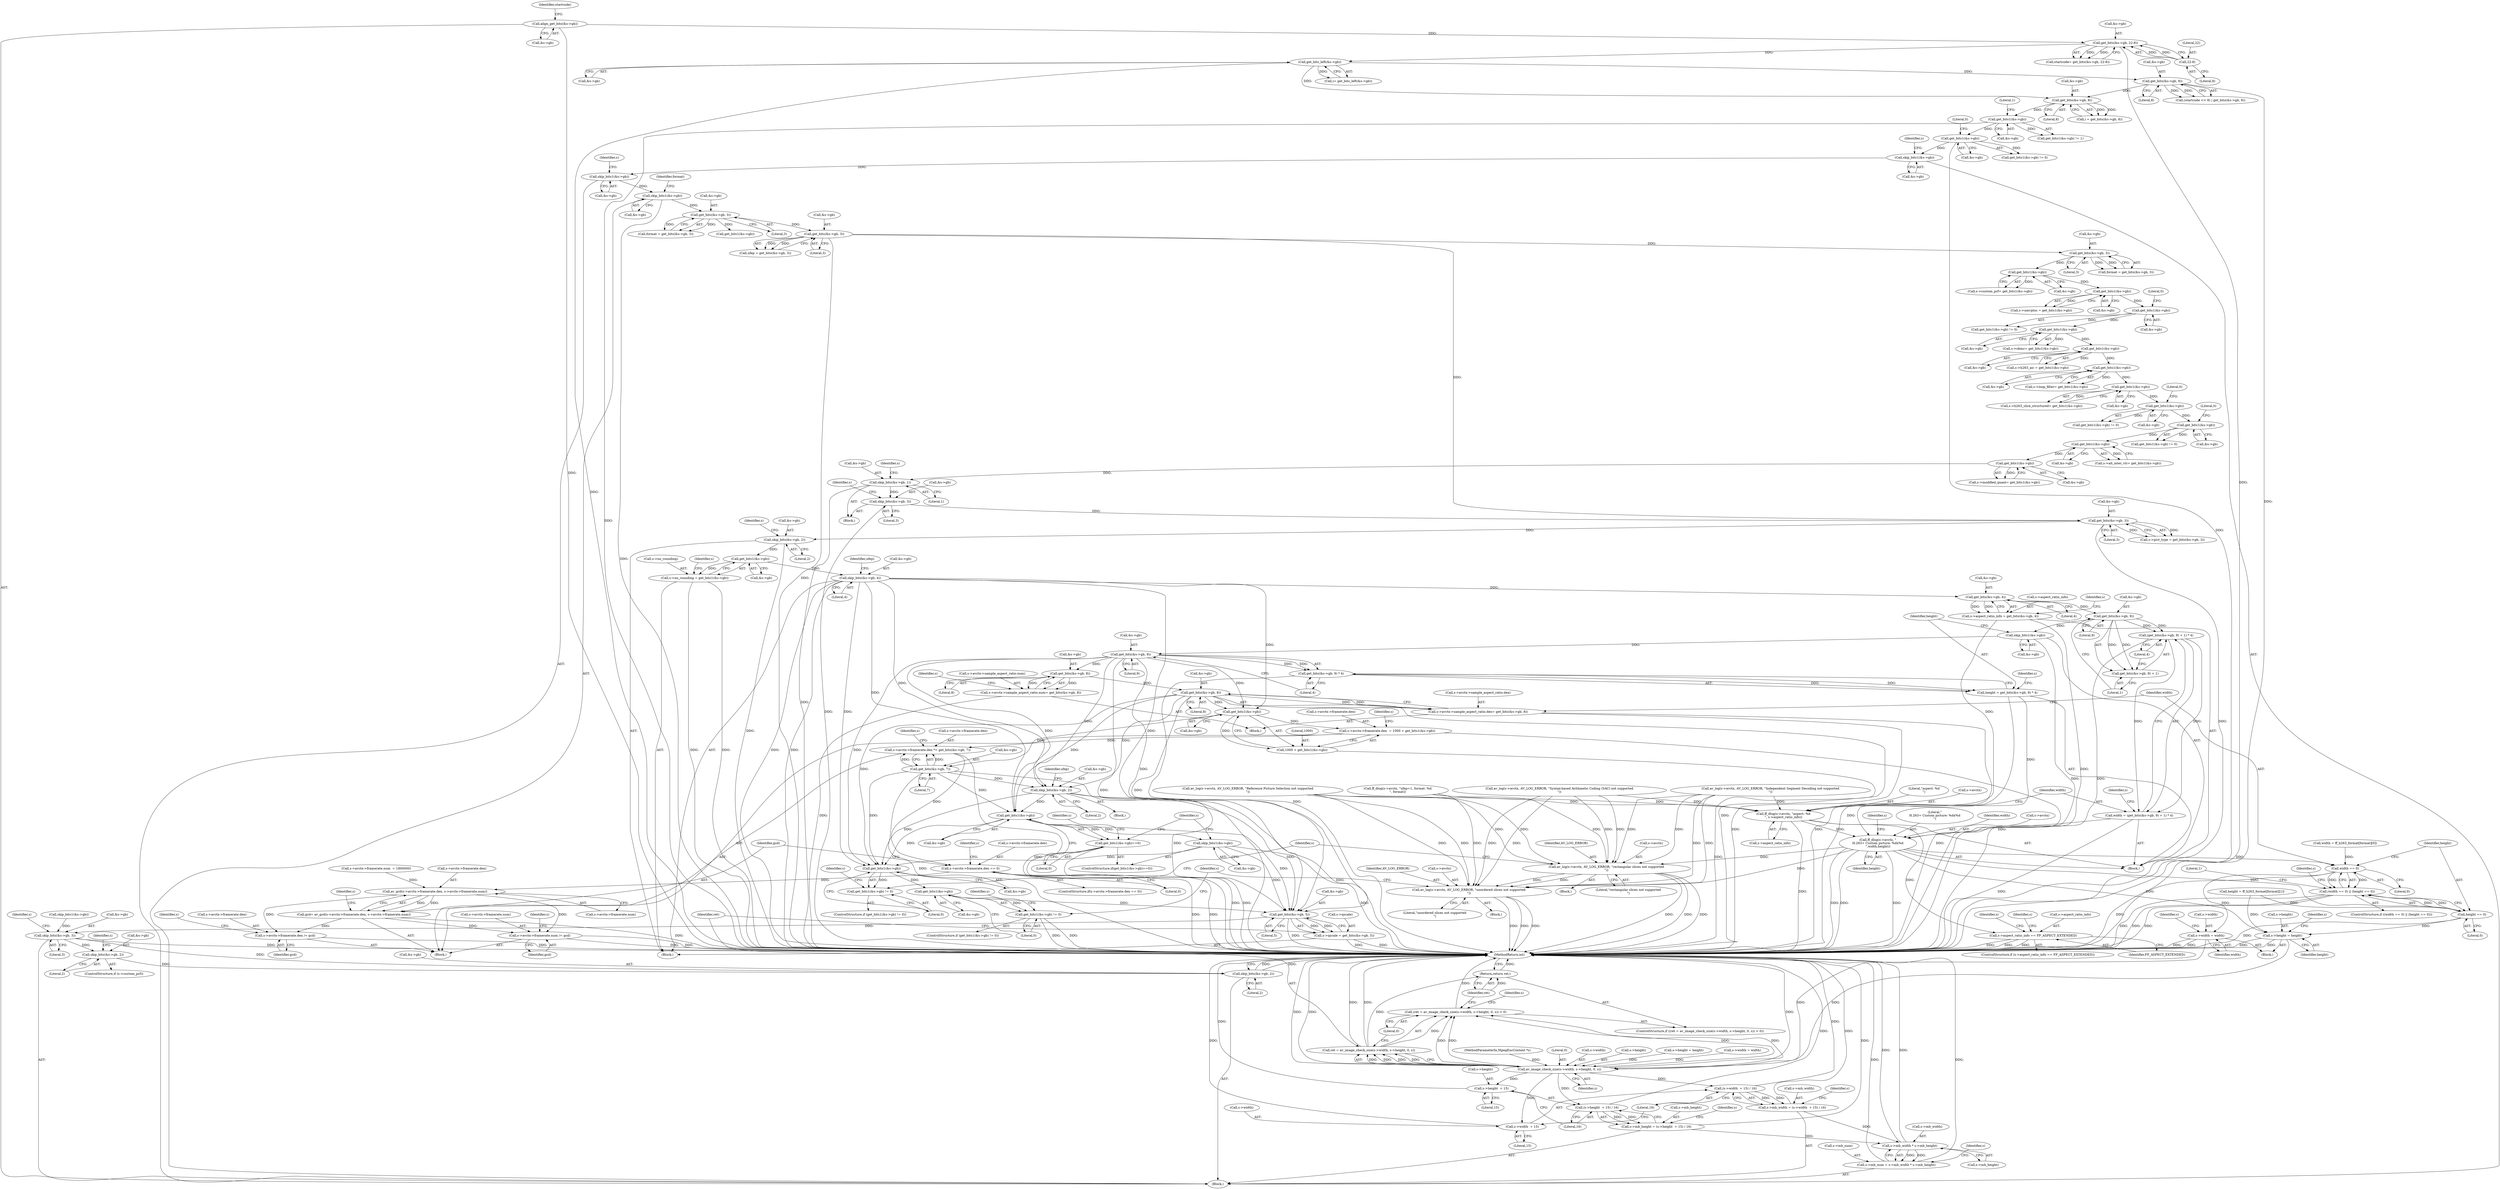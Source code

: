 digraph "0_libav_0a49a62f998747cfa564d98d36a459fe70d3299b@pointer" {
"1000688" [label="(Call,skip_bits(&s->gb, 2))"];
"1000633" [label="(Call,get_bits(&s->gb, 3))"];
"1000435" [label="(Call,get_bits(&s->gb, 3))"];
"1000293" [label="(Call,get_bits(&s->gb, 3))"];
"1000286" [label="(Call,skip_bits1(&s->gb))"];
"1000281" [label="(Call,skip_bits1(&s->gb))"];
"1000276" [label="(Call,skip_bits1(&s->gb))"];
"1000260" [label="(Call,get_bits1(&s->gb))"];
"1000242" [label="(Call,get_bits1(&s->gb))"];
"1000208" [label="(Call,get_bits(&s->gb, 8))"];
"1000180" [label="(Call,get_bits(&s->gb, 8))"];
"1000161" [label="(Call,get_bits_left(&s->gb))"];
"1000150" [label="(Call,get_bits(&s->gb, 22-8))"];
"1000143" [label="(Call,align_get_bits(&s->gb))"];
"1000155" [label="(Call,22-8)"];
"1000607" [label="(Call,skip_bits(&s->gb, 3))"];
"1000601" [label="(Call,skip_bits(&s->gb, 1))"];
"1000587" [label="(Call,get_bits1(&s->gb))"];
"1000578" [label="(Call,get_bits1(&s->gb))"];
"1000561" [label="(Call,get_bits1(&s->gb))"];
"1000546" [label="(Call,get_bits1(&s->gb))"];
"1000539" [label="(Call,get_bits1(&s->gb))"];
"1000515" [label="(Call,get_bits1(&s->gb))"];
"1000506" [label="(Call,get_bits1(&s->gb))"];
"1000497" [label="(Call,get_bits1(&s->gb))"];
"1000480" [label="(Call,get_bits1(&s->gb))"];
"1000473" [label="(Call,get_bits1(&s->gb))"];
"1000464" [label="(Call,get_bits1(&s->gb))"];
"1000448" [label="(Call,get_bits(&s->gb, 3))"];
"1000698" [label="(Call,get_bits1(&s->gb))"];
"1000694" [label="(Call,s->no_rounding = get_bits1(&s->gb))"];
"1000703" [label="(Call,skip_bits(&s->gb, 4))"];
"1000721" [label="(Call,get_bits(&s->gb, 4))"];
"1000717" [label="(Call,s->aspect_ratio_info = get_bits(&s->gb, 4))"];
"1000727" [label="(Call,ff_dlog(s->avctx, \"aspect: %d\n\", s->aspect_ratio_info))"];
"1000762" [label="(Call,ff_dlog(s->avctx, \"\nH.263+ Custom picture: %dx%d\n\",width,height))"];
"1000836" [label="(Call,width == 0)"];
"1000835" [label="(Call,(width == 0) || (height == 0))"];
"1000845" [label="(Call,s->width = width)"];
"1001036" [label="(Call,av_image_check_size(s->width, s->height, 0, s))"];
"1001033" [label="(Call,(ret = av_image_check_size(s->width, s->height, 0, s)) < 0)"];
"1001034" [label="(Call,ret = av_image_check_size(s->width, s->height, 0, s))"];
"1001046" [label="(Return,return ret;)"];
"1001052" [label="(Call,(s->width  + 15) / 16)"];
"1001048" [label="(Call,s->mb_width = (s->width  + 15) / 16)"];
"1001074" [label="(Call,s->mb_width * s->mb_height)"];
"1001070" [label="(Call,s->mb_num = s->mb_width * s->mb_height)"];
"1001053" [label="(Call,s->width  + 15)"];
"1001063" [label="(Call,(s->height  + 15) / 16)"];
"1001059" [label="(Call,s->mb_height = (s->height  + 15) / 16)"];
"1001064" [label="(Call,s->height  + 15)"];
"1000839" [label="(Call,height == 0)"];
"1000850" [label="(Call,s->height = height)"];
"1001001" [label="(Call,av_log(s->avctx, AV_LOG_ERROR, \"rectangular slices not supported\n\"))"];
"1001016" [label="(Call,av_log(s->avctx, AV_LOG_ERROR, \"unordered slices not supported\n\"))"];
"1000770" [label="(Call,s->aspect_ratio_info == FF_ASPECT_EXTENDED)"];
"1000739" [label="(Call,get_bits(&s->gb, 9))"];
"1000737" [label="(Call,(get_bits(&s->gb, 9) + 1) * 4)"];
"1000735" [label="(Call,width = (get_bits(&s->gb, 9) + 1) * 4)"];
"1000738" [label="(Call,get_bits(&s->gb, 9) + 1)"];
"1000747" [label="(Call,skip_bits1(&s->gb))"];
"1000755" [label="(Call,get_bits(&s->gb, 9))"];
"1000754" [label="(Call,get_bits(&s->gb, 9) * 4)"];
"1000752" [label="(Call,height = get_bits(&s->gb, 9) * 4)"];
"1000784" [label="(Call,get_bits(&s->gb, 8))"];
"1000776" [label="(Call,s->avctx->sample_aspect_ratio.num= get_bits(&s->gb, 8))"];
"1000798" [label="(Call,get_bits(&s->gb, 8))"];
"1000790" [label="(Call,s->avctx->sample_aspect_ratio.den= get_bits(&s->gb, 8))"];
"1000880" [label="(Call,get_bits1(&s->gb))"];
"1000870" [label="(Call,s->avctx->framerate.den  = 1000 + get_bits1(&s->gb))"];
"1000885" [label="(Call,s->avctx->framerate.den *= get_bits(&s->gb, 7))"];
"1000900" [label="(Call,s->avctx->framerate.den == 0)"];
"1000919" [label="(Call,av_gcd(s->avctx->framerate.den, s->avctx->framerate.num))"];
"1000917" [label="(Call,gcd= av_gcd(s->avctx->framerate.den, s->avctx->framerate.num))"];
"1000934" [label="(Call,s->avctx->framerate.den /= gcd)"];
"1000943" [label="(Call,s->avctx->framerate.num /= gcd)"];
"1000878" [label="(Call,1000 + get_bits1(&s->gb))"];
"1000893" [label="(Call,get_bits(&s->gb, 7))"];
"1000960" [label="(Call,skip_bits(&s->gb, 2))"];
"1000976" [label="(Call,get_bits1(&s->gb))"];
"1000975" [label="(Call,get_bits1(&s->gb)==0)"];
"1000982" [label="(Call,skip_bits1(&s->gb))"];
"1000994" [label="(Call,get_bits1(&s->gb))"];
"1000993" [label="(Call,get_bits1(&s->gb) != 0)"];
"1001009" [label="(Call,get_bits1(&s->gb))"];
"1001008" [label="(Call,get_bits1(&s->gb) != 0)"];
"1001026" [label="(Call,get_bits(&s->gb, 5))"];
"1001022" [label="(Call,s->qscale = get_bits(&s->gb, 5))"];
"1001081" [label="(Call,skip_bits(&s->gb, 3))"];
"1001091" [label="(Call,skip_bits(&s->gb, 2))"];
"1001097" [label="(Call,skip_bits(&s->gb, 2))"];
"1000481" [label="(Call,&s->gb)"];
"1000844" [label="(Literal,1)"];
"1001057" [label="(Literal,15)"];
"1000755" [label="(Call,get_bits(&s->gb, 9))"];
"1000951" [label="(Identifier,gcd)"];
"1000754" [label="(Call,get_bits(&s->gb, 9) * 4)"];
"1000710" [label="(Identifier,ufep)"];
"1000721" [label="(Call,get_bits(&s->gb, 4))"];
"1000870" [label="(Call,s->avctx->framerate.den  = 1000 + get_bits1(&s->gb))"];
"1000143" [label="(Call,align_get_bits(&s->gb))"];
"1000898" [label="(Literal,7)"];
"1000261" [label="(Call,&s->gb)"];
"1000433" [label="(Call,ufep = get_bits(&s->gb, 3))"];
"1000747" [label="(Call,skip_bits1(&s->gb))"];
"1000927" [label="(Call,s->avctx->framerate.num)"];
"1000735" [label="(Call,width = (get_bits(&s->gb, 9) + 1) * 4)"];
"1000448" [label="(Call,get_bits(&s->gb, 3))"];
"1001052" [label="(Call,(s->width  + 15) / 16)"];
"1001078" [label="(Call,s->mb_height)"];
"1000711" [label="(Block,)"];
"1000919" [label="(Call,av_gcd(s->avctx->framerate.den, s->avctx->framerate.num))"];
"1000498" [label="(Call,&s->gb)"];
"1000960" [label="(Call,skip_bits(&s->gb, 2))"];
"1000281" [label="(Call,skip_bits1(&s->gb))"];
"1001059" [label="(Call,s->mb_height = (s->height  + 15) / 16)"];
"1000769" [label="(ControlStructure,if (s->aspect_ratio_info == FF_ASPECT_EXTENDED))"];
"1000943" [label="(Call,s->avctx->framerate.num /= gcd)"];
"1000976" [label="(Call,get_bits1(&s->gb))"];
"1000756" [label="(Call,&s->gb)"];
"1001068" [label="(Literal,15)"];
"1001070" [label="(Call,s->mb_num = s->mb_width * s->mb_height)"];
"1000578" [label="(Call,get_bits1(&s->gb))"];
"1000445" [label="(Block,)"];
"1000135" [label="(MethodParameterIn,MpegEncContext *s)"];
"1000606" [label="(Literal,1)"];
"1000480" [label="(Call,get_bits1(&s->gb))"];
"1000944" [label="(Call,s->avctx->framerate.num)"];
"1000836" [label="(Call,width == 0)"];
"1000784" [label="(Call,get_bits(&s->gb, 8))"];
"1000515" [label="(Call,get_bits1(&s->gb))"];
"1000982" [label="(Call,skip_bits1(&s->gb))"];
"1000839" [label="(Call,height == 0)"];
"1000918" [label="(Identifier,gcd)"];
"1000974" [label="(ControlStructure,if(get_bits1(&s->gb)==0))"];
"1000265" [label="(Literal,0)"];
"1000689" [label="(Call,&s->gb)"];
"1000155" [label="(Call,22-8)"];
"1000588" [label="(Call,&s->gb)"];
"1000449" [label="(Call,&s->gb)"];
"1000845" [label="(Call,s->width = width)"];
"1001065" [label="(Call,s->height)"];
"1000776" [label="(Call,s->avctx->sample_aspect_ratio.num= get_bits(&s->gb, 8))"];
"1000176" [label="(Call,(startcode << 8) | get_bits(&s->gb, 8))"];
"1000774" [label="(Identifier,FF_ASPECT_EXTENDED)"];
"1000608" [label="(Call,&s->gb)"];
"1000790" [label="(Call,s->avctx->sample_aspect_ratio.den= get_bits(&s->gb, 8))"];
"1000834" [label="(ControlStructure,if ((width == 0) || (height == 0)))"];
"1001058" [label="(Literal,16)"];
"1000738" [label="(Call,get_bits(&s->gb, 9) + 1)"];
"1001081" [label="(Call,skip_bits(&s->gb, 3))"];
"1000746" [label="(Literal,4)"];
"1000506" [label="(Call,get_bits1(&s->gb))"];
"1001008" [label="(Call,get_bits1(&s->gb) != 0)"];
"1000243" [label="(Call,&s->gb)"];
"1000587" [label="(Call,get_bits1(&s->gb))"];
"1000638" [label="(Literal,3)"];
"1001020" [label="(Identifier,AV_LOG_ERROR)"];
"1000292" [label="(Identifier,format)"];
"1000947" [label="(Identifier,s)"];
"1001031" [label="(Literal,5)"];
"1000885" [label="(Call,s->avctx->framerate.den *= get_bits(&s->gb, 7))"];
"1000507" [label="(Call,&s->gb)"];
"1000241" [label="(Call,get_bits1(&s->gb) != 1)"];
"1001075" [label="(Call,s->mb_width)"];
"1001054" [label="(Call,s->width)"];
"1000473" [label="(Call,get_bits1(&s->gb))"];
"1000460" [label="(Call,s->custom_pcf= get_bits1(&s->gb))"];
"1000694" [label="(Call,s->no_rounding = get_bits1(&s->gb))"];
"1000750" [label="(Identifier,s)"];
"1000516" [label="(Call,&s->gb)"];
"1000772" [label="(Identifier,s)"];
"1000487" [label="(Call,av_log(s->avctx, AV_LOG_ERROR, \"Syntax-based Arithmetic Coding (SAC) not supported\n\"))"];
"1000553" [label="(Call,av_log(s->avctx, AV_LOG_ERROR, \"Reference Picture Selection not supported\n\"))"];
"1000826" [label="(Call,height = ff_h263_format[format][1])"];
"1000770" [label="(Call,s->aspect_ratio_info == FF_ASPECT_EXTENDED)"];
"1000850" [label="(Call,s->height = height)"];
"1000803" [label="(Literal,8)"];
"1000994" [label="(Call,get_bits1(&s->gb))"];
"1001035" [label="(Identifier,ret)"];
"1001010" [label="(Call,&s->gb)"];
"1000579" [label="(Call,&s->gb)"];
"1000511" [label="(Call,s->loop_filter= get_bits1(&s->gb))"];
"1000493" [label="(Call,s->obmc= get_bits1(&s->gb))"];
"1000453" [label="(Literal,3)"];
"1000722" [label="(Call,&s->gb)"];
"1000852" [label="(Identifier,s)"];
"1001047" [label="(Identifier,ret)"];
"1000771" [label="(Call,s->aspect_ratio_info)"];
"1000761" [label="(Literal,4)"];
"1001043" [label="(Literal,0)"];
"1000698" [label="(Call,get_bits1(&s->gb))"];
"1000634" [label="(Call,&s->gb)"];
"1000847" [label="(Identifier,s)"];
"1000547" [label="(Call,&s->gb)"];
"1000545" [label="(Call,get_bits1(&s->gb) != 0)"];
"1000753" [label="(Identifier,height)"];
"1000766" [label="(Literal,\"\nH.263+ Custom picture: %dx%d\n\")"];
"1001002" [label="(Call,s->avctx)"];
"1001084" [label="(Identifier,s)"];
"1001026" [label="(Call,get_bits(&s->gb, 5))"];
"1000561" [label="(Call,get_bits1(&s->gb))"];
"1000156" [label="(Literal,22)"];
"1000760" [label="(Literal,9)"];
"1000180" [label="(Call,get_bits(&s->gb, 8))"];
"1000144" [label="(Call,&s->gb)"];
"1000260" [label="(Call,get_bits1(&s->gb))"];
"1000737" [label="(Call,(get_bits(&s->gb, 9) + 1) * 4)"];
"1001091" [label="(Call,skip_bits(&s->gb, 2))"];
"1001037" [label="(Call,s->width)"];
"1000435" [label="(Call,get_bits(&s->gb, 3))"];
"1000699" [label="(Call,&s->gb)"];
"1000562" [label="(Call,&s->gb)"];
"1001005" [label="(Identifier,AV_LOG_ERROR)"];
"1000881" [label="(Call,&s->gb)"];
"1000901" [label="(Call,s->avctx->framerate.den)"];
"1000920" [label="(Call,s->avctx->framerate.den)"];
"1000965" [label="(Literal,2)"];
"1001087" [label="(ControlStructure,if (s->custom_pcf))"];
"1001050" [label="(Identifier,s)"];
"1001017" [label="(Call,s->avctx)"];
"1000289" [label="(Identifier,s)"];
"1000736" [label="(Identifier,width)"];
"1001015" [label="(Block,)"];
"1000999" [label="(Literal,0)"];
"1001023" [label="(Call,s->qscale)"];
"1000159" [label="(Call,i= get_bits_left(&s->gb))"];
"1001014" [label="(Literal,0)"];
"1000849" [label="(Identifier,width)"];
"1000162" [label="(Call,&s->gb)"];
"1001096" [label="(Literal,2)"];
"1000485" [label="(Literal,0)"];
"1000871" [label="(Call,s->avctx->framerate.den)"];
"1000837" [label="(Identifier,width)"];
"1001016" [label="(Call,av_log(s->avctx, AV_LOG_ERROR, \"unordered slices not supported\n\"))"];
"1001063" [label="(Call,(s->height  + 15) / 16)"];
"1001071" [label="(Call,s->mb_num)"];
"1000798" [label="(Call,get_bits(&s->gb, 8))"];
"1000242" [label="(Call,get_bits1(&s->gb))"];
"1000708" [label="(Literal,4)"];
"1000446" [label="(Call,format = get_bits(&s->gb, 3))"];
"1001049" [label="(Call,s->mb_width)"];
"1000408" [label="(Call,skip_bits1(&s->gb))"];
"1001048" [label="(Call,s->mb_width = (s->width  + 15) / 16)"];
"1000631" [label="(Identifier,s)"];
"1000151" [label="(Call,&s->gb)"];
"1000809" [label="(Identifier,s)"];
"1000716" [label="(Block,)"];
"1001044" [label="(Identifier,s)"];
"1000959" [label="(Block,)"];
"1000633" [label="(Call,get_bits(&s->gb, 3))"];
"1000629" [label="(Call,s->pict_type = get_bits(&s->gb, 3))"];
"1000551" [label="(Literal,0)"];
"1000981" [label="(Literal,0)"];
"1000726" [label="(Literal,4)"];
"1000601" [label="(Call,skip_bits(&s->gb, 1))"];
"1001060" [label="(Call,s->mb_height)"];
"1000934" [label="(Call,s->avctx->framerate.den /= gcd)"];
"1001007" [label="(ControlStructure,if (get_bits1(&s->gb) != 0))"];
"1000785" [label="(Call,&s->gb)"];
"1000277" [label="(Call,&s->gb)"];
"1000157" [label="(Literal,8)"];
"1000426" [label="(Block,)"];
"1000835" [label="(Call,(width == 0) || (height == 0))"];
"1000942" [label="(Identifier,gcd)"];
"1000602" [label="(Call,&s->gb)"];
"1000819" [label="(Call,width = ff_h263_format[format][0])"];
"1000150" [label="(Call,get_bits(&s->gb, 22-8))"];
"1000568" [label="(Call,av_log(s->avctx, AV_LOG_ERROR, \"Independent Segment Decoding not supported\n\"))"];
"1001046" [label="(Return,return ret;)"];
"1000893" [label="(Call,get_bits(&s->gb, 7))"];
"1000904" [label="(Identifier,s)"];
"1000276" [label="(Call,skip_bits1(&s->gb))"];
"1000789" [label="(Literal,8)"];
"1000583" [label="(Call,s->modified_quant= get_bits1(&s->gb))"];
"1000900" [label="(Call,s->avctx->framerate.den == 0)"];
"1000975" [label="(Call,get_bits1(&s->gb)==0)"];
"1001072" [label="(Identifier,s)"];
"1000502" [label="(Call,s->h263_aic = get_bits1(&s->gb))"];
"1000209" [label="(Call,&s->gb)"];
"1000767" [label="(Identifier,width)"];
"1000846" [label="(Call,s->width)"];
"1000540" [label="(Call,&s->gb)"];
"1000497" [label="(Call,get_bits1(&s->gb))"];
"1000731" [label="(Literal,\"aspect: %d\n\")"];
"1000992" [label="(ControlStructure,if (get_bits1(&s->gb) != 0))"];
"1001100" [label="(Identifier,s)"];
"1000983" [label="(Call,&s->gb)"];
"1000607" [label="(Call,skip_bits(&s->gb, 3))"];
"1000206" [label="(Call,i = get_bits(&s->gb, 8))"];
"1000693" [label="(Literal,2)"];
"1000293" [label="(Call,get_bits(&s->gb, 3))"];
"1000752" [label="(Call,height = get_bits(&s->gb, 9) * 4)"];
"1000718" [label="(Call,s->aspect_ratio_info)"];
"1000780" [label="(Identifier,s)"];
"1000967" [label="(Identifier,ufep)"];
"1000454" [label="(Call,ff_dlog(s->avctx, \"ufep=1, format: %d\n\", format))"];
"1000977" [label="(Call,&s->gb)"];
"1000247" [label="(Literal,1)"];
"1000440" [label="(Literal,3)"];
"1000777" [label="(Call,s->avctx->sample_aspect_ratio.num)"];
"1001009" [label="(Call,get_bits1(&s->gb))"];
"1000989" [label="(Identifier,s)"];
"1001022" [label="(Call,s->qscale = get_bits(&s->gb, 5))"];
"1000148" [label="(Call,startcode= get_bits(&s->gb, 22-8))"];
"1000911" [label="(Identifier,s)"];
"1001012" [label="(Identifier,s)"];
"1001032" [label="(ControlStructure,if ((ret = av_image_check_size(s->width, s->height, 0, s)) < 0))"];
"1001001" [label="(Call,av_log(s->avctx, AV_LOG_ERROR, \"rectangular slices not supported\n\"))"];
"1000961" [label="(Call,&s->gb)"];
"1000995" [label="(Call,&s->gb)"];
"1000294" [label="(Call,&s->gb)"];
"1000899" [label="(ControlStructure,if(s->avctx->framerate.den == 0))"];
"1000908" [label="(Literal,0)"];
"1001097" [label="(Call,skip_bits(&s->gb, 2))"];
"1001064" [label="(Call,s->height  + 15)"];
"1000878" [label="(Call,1000 + get_bits1(&s->gb))"];
"1000993" [label="(Call,get_bits1(&s->gb) != 0)"];
"1001069" [label="(Literal,16)"];
"1000985" [label="(Identifier,s)"];
"1000740" [label="(Call,&s->gb)"];
"1000566" [label="(Literal,0)"];
"1000745" [label="(Literal,1)"];
"1000859" [label="(Block,)"];
"1000333" [label="(Call,get_bits1(&s->gb))"];
"1000535" [label="(Call,s->h263_slice_structured= get_bits1(&s->gb))"];
"1000727" [label="(Call,ff_dlog(s->avctx, \"aspect: %d\n\", s->aspect_ratio_info))"];
"1000286" [label="(Call,skip_bits1(&s->gb))"];
"1001086" [label="(Literal,3)"];
"1000841" [label="(Literal,0)"];
"1000744" [label="(Literal,9)"];
"1001006" [label="(Literal,\"rectangular slices not supported\n\")"];
"1000861" [label="(Call,s->avctx->framerate.num  = 1800000)"];
"1001040" [label="(Call,s->height)"];
"1001003" [label="(Identifier,s)"];
"1001102" [label="(Literal,2)"];
"1001036" [label="(Call,av_image_check_size(s->width, s->height, 0, s))"];
"1000418" [label="(Call,s->height = height)"];
"1001045" [label="(Literal,0)"];
"1000957" [label="(Identifier,s)"];
"1000284" [label="(Identifier,s)"];
"1000539" [label="(Call,get_bits1(&s->gb))"];
"1000938" [label="(Identifier,s)"];
"1000161" [label="(Call,get_bits_left(&s->gb))"];
"1000732" [label="(Call,s->aspect_ratio_info)"];
"1000298" [label="(Literal,3)"];
"1001082" [label="(Call,&s->gb)"];
"1000136" [label="(Block,)"];
"1000739" [label="(Call,get_bits(&s->gb, 9))"];
"1000610" [label="(Identifier,s)"];
"1000413" [label="(Call,s->width = width)"];
"1000696" [label="(Identifier,s)"];
"1000794" [label="(Identifier,s)"];
"1000775" [label="(Block,)"];
"1000706" [label="(Identifier,s)"];
"1000291" [label="(Call,format = get_bits(&s->gb, 3))"];
"1000560" [label="(Call,get_bits1(&s->gb) != 0)"];
"1000474" [label="(Call,&s->gb)"];
"1000729" [label="(Identifier,s)"];
"1000728" [label="(Call,s->avctx)"];
"1001034" [label="(Call,ret = av_image_check_size(s->width, s->height, 0, s))"];
"1001053" [label="(Call,s->width  + 15)"];
"1000612" [label="(Literal,3)"];
"1000208" [label="(Call,get_bits(&s->gb, 8))"];
"1000703" [label="(Call,skip_bits(&s->gb, 4))"];
"1000886" [label="(Call,s->avctx->framerate.den)"];
"1001074" [label="(Call,s->mb_width * s->mb_height)"];
"1000574" [label="(Call,s->alt_inter_vlc= get_bits1(&s->gb))"];
"1000704" [label="(Call,&s->gb)"];
"1000762" [label="(Call,ff_dlog(s->avctx, \"\nH.263+ Custom picture: %dx%d\n\",width,height))"];
"1000763" [label="(Call,s->avctx)"];
"1000840" [label="(Identifier,height)"];
"1000935" [label="(Call,s->avctx->framerate.den)"];
"1001061" [label="(Identifier,s)"];
"1001033" [label="(Call,(ret = av_image_check_size(s->width, s->height, 0, s)) < 0)"];
"1000465" [label="(Call,&s->gb)"];
"1000880" [label="(Call,get_bits1(&s->gb))"];
"1000857" [label="(Identifier,s)"];
"1000799" [label="(Call,&s->gb)"];
"1000894" [label="(Call,&s->gb)"];
"1001098" [label="(Call,&s->gb)"];
"1000287" [label="(Call,&s->gb)"];
"1000748" [label="(Call,&s->gb)"];
"1000889" [label="(Identifier,s)"];
"1001018" [label="(Identifier,s)"];
"1000213" [label="(Literal,8)"];
"1000181" [label="(Call,&s->gb)"];
"1001092" [label="(Call,&s->gb)"];
"1000917" [label="(Call,gcd= av_gcd(s->avctx->framerate.den, s->avctx->framerate.num))"];
"1000282" [label="(Call,&s->gb)"];
"1000851" [label="(Call,s->height)"];
"1000185" [label="(Literal,8)"];
"1000768" [label="(Identifier,height)"];
"1001089" [label="(Identifier,s)"];
"1000854" [label="(Identifier,height)"];
"1000546" [label="(Call,get_bits1(&s->gb))"];
"1001000" [label="(Block,)"];
"1001024" [label="(Identifier,s)"];
"1000149" [label="(Identifier,startcode)"];
"1001103" [label="(MethodReturn,int)"];
"1000479" [label="(Call,get_bits1(&s->gb) != 0)"];
"1000469" [label="(Call,s->umvplus = get_bits1(&s->gb))"];
"1000259" [label="(Call,get_bits1(&s->gb) != 0)"];
"1000688" [label="(Call,skip_bits(&s->gb, 2))"];
"1000791" [label="(Call,s->avctx->sample_aspect_ratio.den)"];
"1000879" [label="(Literal,1000)"];
"1000464" [label="(Call,get_bits1(&s->gb))"];
"1001027" [label="(Call,&s->gb)"];
"1000436" [label="(Call,&s->gb)"];
"1000838" [label="(Literal,0)"];
"1001021" [label="(Literal,\"unordered slices not supported\n\")"];
"1000717" [label="(Call,s->aspect_ratio_info = get_bits(&s->gb, 4))"];
"1000764" [label="(Identifier,s)"];
"1000695" [label="(Call,s->no_rounding)"];
"1000688" -> "1000426"  [label="AST: "];
"1000688" -> "1000693"  [label="CFG: "];
"1000689" -> "1000688"  [label="AST: "];
"1000693" -> "1000688"  [label="AST: "];
"1000696" -> "1000688"  [label="CFG: "];
"1000688" -> "1001103"  [label="DDG: "];
"1000633" -> "1000688"  [label="DDG: "];
"1000688" -> "1000698"  [label="DDG: "];
"1000633" -> "1000629"  [label="AST: "];
"1000633" -> "1000638"  [label="CFG: "];
"1000634" -> "1000633"  [label="AST: "];
"1000638" -> "1000633"  [label="AST: "];
"1000629" -> "1000633"  [label="CFG: "];
"1000633" -> "1001103"  [label="DDG: "];
"1000633" -> "1000629"  [label="DDG: "];
"1000633" -> "1000629"  [label="DDG: "];
"1000435" -> "1000633"  [label="DDG: "];
"1000607" -> "1000633"  [label="DDG: "];
"1000435" -> "1000433"  [label="AST: "];
"1000435" -> "1000440"  [label="CFG: "];
"1000436" -> "1000435"  [label="AST: "];
"1000440" -> "1000435"  [label="AST: "];
"1000433" -> "1000435"  [label="CFG: "];
"1000435" -> "1001103"  [label="DDG: "];
"1000435" -> "1000433"  [label="DDG: "];
"1000435" -> "1000433"  [label="DDG: "];
"1000293" -> "1000435"  [label="DDG: "];
"1000435" -> "1000448"  [label="DDG: "];
"1000293" -> "1000291"  [label="AST: "];
"1000293" -> "1000298"  [label="CFG: "];
"1000294" -> "1000293"  [label="AST: "];
"1000298" -> "1000293"  [label="AST: "];
"1000291" -> "1000293"  [label="CFG: "];
"1000293" -> "1000291"  [label="DDG: "];
"1000293" -> "1000291"  [label="DDG: "];
"1000286" -> "1000293"  [label="DDG: "];
"1000293" -> "1000333"  [label="DDG: "];
"1000286" -> "1000136"  [label="AST: "];
"1000286" -> "1000287"  [label="CFG: "];
"1000287" -> "1000286"  [label="AST: "];
"1000292" -> "1000286"  [label="CFG: "];
"1000286" -> "1001103"  [label="DDG: "];
"1000281" -> "1000286"  [label="DDG: "];
"1000281" -> "1000136"  [label="AST: "];
"1000281" -> "1000282"  [label="CFG: "];
"1000282" -> "1000281"  [label="AST: "];
"1000289" -> "1000281"  [label="CFG: "];
"1000276" -> "1000281"  [label="DDG: "];
"1000276" -> "1000136"  [label="AST: "];
"1000276" -> "1000277"  [label="CFG: "];
"1000277" -> "1000276"  [label="AST: "];
"1000284" -> "1000276"  [label="CFG: "];
"1000260" -> "1000276"  [label="DDG: "];
"1000260" -> "1000259"  [label="AST: "];
"1000260" -> "1000261"  [label="CFG: "];
"1000261" -> "1000260"  [label="AST: "];
"1000265" -> "1000260"  [label="CFG: "];
"1000260" -> "1001103"  [label="DDG: "];
"1000260" -> "1000259"  [label="DDG: "];
"1000242" -> "1000260"  [label="DDG: "];
"1000242" -> "1000241"  [label="AST: "];
"1000242" -> "1000243"  [label="CFG: "];
"1000243" -> "1000242"  [label="AST: "];
"1000247" -> "1000242"  [label="CFG: "];
"1000242" -> "1001103"  [label="DDG: "];
"1000242" -> "1000241"  [label="DDG: "];
"1000208" -> "1000242"  [label="DDG: "];
"1000208" -> "1000206"  [label="AST: "];
"1000208" -> "1000213"  [label="CFG: "];
"1000209" -> "1000208"  [label="AST: "];
"1000213" -> "1000208"  [label="AST: "];
"1000206" -> "1000208"  [label="CFG: "];
"1000208" -> "1000206"  [label="DDG: "];
"1000208" -> "1000206"  [label="DDG: "];
"1000180" -> "1000208"  [label="DDG: "];
"1000161" -> "1000208"  [label="DDG: "];
"1000180" -> "1000176"  [label="AST: "];
"1000180" -> "1000185"  [label="CFG: "];
"1000181" -> "1000180"  [label="AST: "];
"1000185" -> "1000180"  [label="AST: "];
"1000176" -> "1000180"  [label="CFG: "];
"1000180" -> "1001103"  [label="DDG: "];
"1000180" -> "1000176"  [label="DDG: "];
"1000180" -> "1000176"  [label="DDG: "];
"1000161" -> "1000180"  [label="DDG: "];
"1000161" -> "1000159"  [label="AST: "];
"1000161" -> "1000162"  [label="CFG: "];
"1000162" -> "1000161"  [label="AST: "];
"1000159" -> "1000161"  [label="CFG: "];
"1000161" -> "1001103"  [label="DDG: "];
"1000161" -> "1000159"  [label="DDG: "];
"1000150" -> "1000161"  [label="DDG: "];
"1000150" -> "1000148"  [label="AST: "];
"1000150" -> "1000155"  [label="CFG: "];
"1000151" -> "1000150"  [label="AST: "];
"1000155" -> "1000150"  [label="AST: "];
"1000148" -> "1000150"  [label="CFG: "];
"1000150" -> "1001103"  [label="DDG: "];
"1000150" -> "1000148"  [label="DDG: "];
"1000150" -> "1000148"  [label="DDG: "];
"1000143" -> "1000150"  [label="DDG: "];
"1000155" -> "1000150"  [label="DDG: "];
"1000155" -> "1000150"  [label="DDG: "];
"1000143" -> "1000136"  [label="AST: "];
"1000143" -> "1000144"  [label="CFG: "];
"1000144" -> "1000143"  [label="AST: "];
"1000149" -> "1000143"  [label="CFG: "];
"1000143" -> "1001103"  [label="DDG: "];
"1000155" -> "1000157"  [label="CFG: "];
"1000156" -> "1000155"  [label="AST: "];
"1000157" -> "1000155"  [label="AST: "];
"1000607" -> "1000445"  [label="AST: "];
"1000607" -> "1000612"  [label="CFG: "];
"1000608" -> "1000607"  [label="AST: "];
"1000612" -> "1000607"  [label="AST: "];
"1000631" -> "1000607"  [label="CFG: "];
"1000607" -> "1001103"  [label="DDG: "];
"1000601" -> "1000607"  [label="DDG: "];
"1000601" -> "1000445"  [label="AST: "];
"1000601" -> "1000606"  [label="CFG: "];
"1000602" -> "1000601"  [label="AST: "];
"1000606" -> "1000601"  [label="AST: "];
"1000610" -> "1000601"  [label="CFG: "];
"1000601" -> "1001103"  [label="DDG: "];
"1000587" -> "1000601"  [label="DDG: "];
"1000587" -> "1000583"  [label="AST: "];
"1000587" -> "1000588"  [label="CFG: "];
"1000588" -> "1000587"  [label="AST: "];
"1000583" -> "1000587"  [label="CFG: "];
"1000587" -> "1000583"  [label="DDG: "];
"1000578" -> "1000587"  [label="DDG: "];
"1000578" -> "1000574"  [label="AST: "];
"1000578" -> "1000579"  [label="CFG: "];
"1000579" -> "1000578"  [label="AST: "];
"1000574" -> "1000578"  [label="CFG: "];
"1000578" -> "1000574"  [label="DDG: "];
"1000561" -> "1000578"  [label="DDG: "];
"1000561" -> "1000560"  [label="AST: "];
"1000561" -> "1000562"  [label="CFG: "];
"1000562" -> "1000561"  [label="AST: "];
"1000566" -> "1000561"  [label="CFG: "];
"1000561" -> "1000560"  [label="DDG: "];
"1000546" -> "1000561"  [label="DDG: "];
"1000546" -> "1000545"  [label="AST: "];
"1000546" -> "1000547"  [label="CFG: "];
"1000547" -> "1000546"  [label="AST: "];
"1000551" -> "1000546"  [label="CFG: "];
"1000546" -> "1000545"  [label="DDG: "];
"1000539" -> "1000546"  [label="DDG: "];
"1000539" -> "1000535"  [label="AST: "];
"1000539" -> "1000540"  [label="CFG: "];
"1000540" -> "1000539"  [label="AST: "];
"1000535" -> "1000539"  [label="CFG: "];
"1000539" -> "1000535"  [label="DDG: "];
"1000515" -> "1000539"  [label="DDG: "];
"1000515" -> "1000511"  [label="AST: "];
"1000515" -> "1000516"  [label="CFG: "];
"1000516" -> "1000515"  [label="AST: "];
"1000511" -> "1000515"  [label="CFG: "];
"1000515" -> "1000511"  [label="DDG: "];
"1000506" -> "1000515"  [label="DDG: "];
"1000506" -> "1000502"  [label="AST: "];
"1000506" -> "1000507"  [label="CFG: "];
"1000507" -> "1000506"  [label="AST: "];
"1000502" -> "1000506"  [label="CFG: "];
"1000506" -> "1000502"  [label="DDG: "];
"1000497" -> "1000506"  [label="DDG: "];
"1000497" -> "1000493"  [label="AST: "];
"1000497" -> "1000498"  [label="CFG: "];
"1000498" -> "1000497"  [label="AST: "];
"1000493" -> "1000497"  [label="CFG: "];
"1000497" -> "1000493"  [label="DDG: "];
"1000480" -> "1000497"  [label="DDG: "];
"1000480" -> "1000479"  [label="AST: "];
"1000480" -> "1000481"  [label="CFG: "];
"1000481" -> "1000480"  [label="AST: "];
"1000485" -> "1000480"  [label="CFG: "];
"1000480" -> "1000479"  [label="DDG: "];
"1000473" -> "1000480"  [label="DDG: "];
"1000473" -> "1000469"  [label="AST: "];
"1000473" -> "1000474"  [label="CFG: "];
"1000474" -> "1000473"  [label="AST: "];
"1000469" -> "1000473"  [label="CFG: "];
"1000473" -> "1000469"  [label="DDG: "];
"1000464" -> "1000473"  [label="DDG: "];
"1000464" -> "1000460"  [label="AST: "];
"1000464" -> "1000465"  [label="CFG: "];
"1000465" -> "1000464"  [label="AST: "];
"1000460" -> "1000464"  [label="CFG: "];
"1000464" -> "1000460"  [label="DDG: "];
"1000448" -> "1000464"  [label="DDG: "];
"1000448" -> "1000446"  [label="AST: "];
"1000448" -> "1000453"  [label="CFG: "];
"1000449" -> "1000448"  [label="AST: "];
"1000453" -> "1000448"  [label="AST: "];
"1000446" -> "1000448"  [label="CFG: "];
"1000448" -> "1000446"  [label="DDG: "];
"1000448" -> "1000446"  [label="DDG: "];
"1000698" -> "1000694"  [label="AST: "];
"1000698" -> "1000699"  [label="CFG: "];
"1000699" -> "1000698"  [label="AST: "];
"1000694" -> "1000698"  [label="CFG: "];
"1000698" -> "1000694"  [label="DDG: "];
"1000698" -> "1000703"  [label="DDG: "];
"1000694" -> "1000426"  [label="AST: "];
"1000695" -> "1000694"  [label="AST: "];
"1000706" -> "1000694"  [label="CFG: "];
"1000694" -> "1001103"  [label="DDG: "];
"1000694" -> "1001103"  [label="DDG: "];
"1000703" -> "1000426"  [label="AST: "];
"1000703" -> "1000708"  [label="CFG: "];
"1000704" -> "1000703"  [label="AST: "];
"1000708" -> "1000703"  [label="AST: "];
"1000710" -> "1000703"  [label="CFG: "];
"1000703" -> "1001103"  [label="DDG: "];
"1000703" -> "1001103"  [label="DDG: "];
"1000703" -> "1000721"  [label="DDG: "];
"1000703" -> "1000880"  [label="DDG: "];
"1000703" -> "1000960"  [label="DDG: "];
"1000703" -> "1000976"  [label="DDG: "];
"1000703" -> "1000994"  [label="DDG: "];
"1000703" -> "1001026"  [label="DDG: "];
"1000721" -> "1000717"  [label="AST: "];
"1000721" -> "1000726"  [label="CFG: "];
"1000722" -> "1000721"  [label="AST: "];
"1000726" -> "1000721"  [label="AST: "];
"1000717" -> "1000721"  [label="CFG: "];
"1000721" -> "1000717"  [label="DDG: "];
"1000721" -> "1000717"  [label="DDG: "];
"1000721" -> "1000739"  [label="DDG: "];
"1000717" -> "1000716"  [label="AST: "];
"1000718" -> "1000717"  [label="AST: "];
"1000729" -> "1000717"  [label="CFG: "];
"1000717" -> "1001103"  [label="DDG: "];
"1000717" -> "1000727"  [label="DDG: "];
"1000727" -> "1000716"  [label="AST: "];
"1000727" -> "1000732"  [label="CFG: "];
"1000728" -> "1000727"  [label="AST: "];
"1000731" -> "1000727"  [label="AST: "];
"1000732" -> "1000727"  [label="AST: "];
"1000736" -> "1000727"  [label="CFG: "];
"1000727" -> "1001103"  [label="DDG: "];
"1000454" -> "1000727"  [label="DDG: "];
"1000568" -> "1000727"  [label="DDG: "];
"1000553" -> "1000727"  [label="DDG: "];
"1000487" -> "1000727"  [label="DDG: "];
"1000727" -> "1000762"  [label="DDG: "];
"1000727" -> "1000770"  [label="DDG: "];
"1000762" -> "1000716"  [label="AST: "];
"1000762" -> "1000768"  [label="CFG: "];
"1000763" -> "1000762"  [label="AST: "];
"1000766" -> "1000762"  [label="AST: "];
"1000767" -> "1000762"  [label="AST: "];
"1000768" -> "1000762"  [label="AST: "];
"1000772" -> "1000762"  [label="CFG: "];
"1000762" -> "1001103"  [label="DDG: "];
"1000762" -> "1001103"  [label="DDG: "];
"1000762" -> "1001103"  [label="DDG: "];
"1000735" -> "1000762"  [label="DDG: "];
"1000752" -> "1000762"  [label="DDG: "];
"1000762" -> "1000836"  [label="DDG: "];
"1000762" -> "1000839"  [label="DDG: "];
"1000762" -> "1000850"  [label="DDG: "];
"1000762" -> "1001001"  [label="DDG: "];
"1000762" -> "1001016"  [label="DDG: "];
"1000836" -> "1000835"  [label="AST: "];
"1000836" -> "1000838"  [label="CFG: "];
"1000837" -> "1000836"  [label="AST: "];
"1000838" -> "1000836"  [label="AST: "];
"1000840" -> "1000836"  [label="CFG: "];
"1000835" -> "1000836"  [label="CFG: "];
"1000836" -> "1001103"  [label="DDG: "];
"1000836" -> "1000835"  [label="DDG: "];
"1000836" -> "1000835"  [label="DDG: "];
"1000819" -> "1000836"  [label="DDG: "];
"1000836" -> "1000845"  [label="DDG: "];
"1000835" -> "1000834"  [label="AST: "];
"1000835" -> "1000839"  [label="CFG: "];
"1000839" -> "1000835"  [label="AST: "];
"1000844" -> "1000835"  [label="CFG: "];
"1000847" -> "1000835"  [label="CFG: "];
"1000835" -> "1001103"  [label="DDG: "];
"1000835" -> "1001103"  [label="DDG: "];
"1000835" -> "1001103"  [label="DDG: "];
"1000839" -> "1000835"  [label="DDG: "];
"1000839" -> "1000835"  [label="DDG: "];
"1000845" -> "1000711"  [label="AST: "];
"1000845" -> "1000849"  [label="CFG: "];
"1000846" -> "1000845"  [label="AST: "];
"1000849" -> "1000845"  [label="AST: "];
"1000852" -> "1000845"  [label="CFG: "];
"1000845" -> "1001103"  [label="DDG: "];
"1000845" -> "1001103"  [label="DDG: "];
"1000845" -> "1001036"  [label="DDG: "];
"1001036" -> "1001034"  [label="AST: "];
"1001036" -> "1001044"  [label="CFG: "];
"1001037" -> "1001036"  [label="AST: "];
"1001040" -> "1001036"  [label="AST: "];
"1001043" -> "1001036"  [label="AST: "];
"1001044" -> "1001036"  [label="AST: "];
"1001034" -> "1001036"  [label="CFG: "];
"1001036" -> "1001103"  [label="DDG: "];
"1001036" -> "1001103"  [label="DDG: "];
"1001036" -> "1001103"  [label="DDG: "];
"1001036" -> "1001033"  [label="DDG: "];
"1001036" -> "1001033"  [label="DDG: "];
"1001036" -> "1001033"  [label="DDG: "];
"1001036" -> "1001033"  [label="DDG: "];
"1001036" -> "1001034"  [label="DDG: "];
"1001036" -> "1001034"  [label="DDG: "];
"1001036" -> "1001034"  [label="DDG: "];
"1001036" -> "1001034"  [label="DDG: "];
"1000413" -> "1001036"  [label="DDG: "];
"1000850" -> "1001036"  [label="DDG: "];
"1000418" -> "1001036"  [label="DDG: "];
"1000135" -> "1001036"  [label="DDG: "];
"1001036" -> "1001052"  [label="DDG: "];
"1001036" -> "1001053"  [label="DDG: "];
"1001036" -> "1001063"  [label="DDG: "];
"1001036" -> "1001064"  [label="DDG: "];
"1001033" -> "1001032"  [label="AST: "];
"1001033" -> "1001045"  [label="CFG: "];
"1001034" -> "1001033"  [label="AST: "];
"1001045" -> "1001033"  [label="AST: "];
"1001047" -> "1001033"  [label="CFG: "];
"1001050" -> "1001033"  [label="CFG: "];
"1001033" -> "1001103"  [label="DDG: "];
"1001034" -> "1001033"  [label="DDG: "];
"1001035" -> "1001034"  [label="AST: "];
"1001045" -> "1001034"  [label="CFG: "];
"1001034" -> "1001103"  [label="DDG: "];
"1001034" -> "1001103"  [label="DDG: "];
"1001034" -> "1001046"  [label="DDG: "];
"1001046" -> "1001032"  [label="AST: "];
"1001046" -> "1001047"  [label="CFG: "];
"1001047" -> "1001046"  [label="AST: "];
"1001103" -> "1001046"  [label="CFG: "];
"1001046" -> "1001103"  [label="DDG: "];
"1001047" -> "1001046"  [label="DDG: "];
"1001052" -> "1001048"  [label="AST: "];
"1001052" -> "1001058"  [label="CFG: "];
"1001053" -> "1001052"  [label="AST: "];
"1001058" -> "1001052"  [label="AST: "];
"1001048" -> "1001052"  [label="CFG: "];
"1001052" -> "1001103"  [label="DDG: "];
"1001052" -> "1001048"  [label="DDG: "];
"1001052" -> "1001048"  [label="DDG: "];
"1001048" -> "1000136"  [label="AST: "];
"1001049" -> "1001048"  [label="AST: "];
"1001061" -> "1001048"  [label="CFG: "];
"1001048" -> "1001103"  [label="DDG: "];
"1001048" -> "1001074"  [label="DDG: "];
"1001074" -> "1001070"  [label="AST: "];
"1001074" -> "1001078"  [label="CFG: "];
"1001075" -> "1001074"  [label="AST: "];
"1001078" -> "1001074"  [label="AST: "];
"1001070" -> "1001074"  [label="CFG: "];
"1001074" -> "1001103"  [label="DDG: "];
"1001074" -> "1001103"  [label="DDG: "];
"1001074" -> "1001070"  [label="DDG: "];
"1001074" -> "1001070"  [label="DDG: "];
"1001059" -> "1001074"  [label="DDG: "];
"1001070" -> "1000136"  [label="AST: "];
"1001071" -> "1001070"  [label="AST: "];
"1001084" -> "1001070"  [label="CFG: "];
"1001070" -> "1001103"  [label="DDG: "];
"1001070" -> "1001103"  [label="DDG: "];
"1001053" -> "1001057"  [label="CFG: "];
"1001054" -> "1001053"  [label="AST: "];
"1001057" -> "1001053"  [label="AST: "];
"1001058" -> "1001053"  [label="CFG: "];
"1001053" -> "1001103"  [label="DDG: "];
"1001063" -> "1001059"  [label="AST: "];
"1001063" -> "1001069"  [label="CFG: "];
"1001064" -> "1001063"  [label="AST: "];
"1001069" -> "1001063"  [label="AST: "];
"1001059" -> "1001063"  [label="CFG: "];
"1001063" -> "1001103"  [label="DDG: "];
"1001063" -> "1001059"  [label="DDG: "];
"1001063" -> "1001059"  [label="DDG: "];
"1001059" -> "1000136"  [label="AST: "];
"1001060" -> "1001059"  [label="AST: "];
"1001072" -> "1001059"  [label="CFG: "];
"1001059" -> "1001103"  [label="DDG: "];
"1001064" -> "1001068"  [label="CFG: "];
"1001065" -> "1001064"  [label="AST: "];
"1001068" -> "1001064"  [label="AST: "];
"1001069" -> "1001064"  [label="CFG: "];
"1001064" -> "1001103"  [label="DDG: "];
"1000839" -> "1000841"  [label="CFG: "];
"1000840" -> "1000839"  [label="AST: "];
"1000841" -> "1000839"  [label="AST: "];
"1000839" -> "1001103"  [label="DDG: "];
"1000826" -> "1000839"  [label="DDG: "];
"1000839" -> "1000850"  [label="DDG: "];
"1000850" -> "1000711"  [label="AST: "];
"1000850" -> "1000854"  [label="CFG: "];
"1000851" -> "1000850"  [label="AST: "];
"1000854" -> "1000850"  [label="AST: "];
"1000857" -> "1000850"  [label="CFG: "];
"1000850" -> "1001103"  [label="DDG: "];
"1000850" -> "1001103"  [label="DDG: "];
"1000826" -> "1000850"  [label="DDG: "];
"1001001" -> "1001000"  [label="AST: "];
"1001001" -> "1001006"  [label="CFG: "];
"1001002" -> "1001001"  [label="AST: "];
"1001005" -> "1001001"  [label="AST: "];
"1001006" -> "1001001"  [label="AST: "];
"1001012" -> "1001001"  [label="CFG: "];
"1001001" -> "1001103"  [label="DDG: "];
"1001001" -> "1001103"  [label="DDG: "];
"1001001" -> "1001103"  [label="DDG: "];
"1000454" -> "1001001"  [label="DDG: "];
"1000568" -> "1001001"  [label="DDG: "];
"1000568" -> "1001001"  [label="DDG: "];
"1000553" -> "1001001"  [label="DDG: "];
"1000553" -> "1001001"  [label="DDG: "];
"1000487" -> "1001001"  [label="DDG: "];
"1000487" -> "1001001"  [label="DDG: "];
"1001001" -> "1001016"  [label="DDG: "];
"1001001" -> "1001016"  [label="DDG: "];
"1001016" -> "1001015"  [label="AST: "];
"1001016" -> "1001021"  [label="CFG: "];
"1001017" -> "1001016"  [label="AST: "];
"1001020" -> "1001016"  [label="AST: "];
"1001021" -> "1001016"  [label="AST: "];
"1001024" -> "1001016"  [label="CFG: "];
"1001016" -> "1001103"  [label="DDG: "];
"1001016" -> "1001103"  [label="DDG: "];
"1001016" -> "1001103"  [label="DDG: "];
"1000454" -> "1001016"  [label="DDG: "];
"1000568" -> "1001016"  [label="DDG: "];
"1000568" -> "1001016"  [label="DDG: "];
"1000553" -> "1001016"  [label="DDG: "];
"1000553" -> "1001016"  [label="DDG: "];
"1000487" -> "1001016"  [label="DDG: "];
"1000487" -> "1001016"  [label="DDG: "];
"1000770" -> "1000769"  [label="AST: "];
"1000770" -> "1000774"  [label="CFG: "];
"1000771" -> "1000770"  [label="AST: "];
"1000774" -> "1000770"  [label="AST: "];
"1000780" -> "1000770"  [label="CFG: "];
"1000809" -> "1000770"  [label="CFG: "];
"1000770" -> "1001103"  [label="DDG: "];
"1000770" -> "1001103"  [label="DDG: "];
"1000770" -> "1001103"  [label="DDG: "];
"1000739" -> "1000738"  [label="AST: "];
"1000739" -> "1000744"  [label="CFG: "];
"1000740" -> "1000739"  [label="AST: "];
"1000744" -> "1000739"  [label="AST: "];
"1000745" -> "1000739"  [label="CFG: "];
"1000739" -> "1000737"  [label="DDG: "];
"1000739" -> "1000737"  [label="DDG: "];
"1000739" -> "1000738"  [label="DDG: "];
"1000739" -> "1000738"  [label="DDG: "];
"1000739" -> "1000747"  [label="DDG: "];
"1000737" -> "1000735"  [label="AST: "];
"1000737" -> "1000746"  [label="CFG: "];
"1000738" -> "1000737"  [label="AST: "];
"1000746" -> "1000737"  [label="AST: "];
"1000735" -> "1000737"  [label="CFG: "];
"1000737" -> "1001103"  [label="DDG: "];
"1000737" -> "1000735"  [label="DDG: "];
"1000737" -> "1000735"  [label="DDG: "];
"1000735" -> "1000716"  [label="AST: "];
"1000736" -> "1000735"  [label="AST: "];
"1000750" -> "1000735"  [label="CFG: "];
"1000735" -> "1001103"  [label="DDG: "];
"1000738" -> "1000745"  [label="CFG: "];
"1000745" -> "1000738"  [label="AST: "];
"1000746" -> "1000738"  [label="CFG: "];
"1000747" -> "1000716"  [label="AST: "];
"1000747" -> "1000748"  [label="CFG: "];
"1000748" -> "1000747"  [label="AST: "];
"1000753" -> "1000747"  [label="CFG: "];
"1000747" -> "1001103"  [label="DDG: "];
"1000747" -> "1000755"  [label="DDG: "];
"1000755" -> "1000754"  [label="AST: "];
"1000755" -> "1000760"  [label="CFG: "];
"1000756" -> "1000755"  [label="AST: "];
"1000760" -> "1000755"  [label="AST: "];
"1000761" -> "1000755"  [label="CFG: "];
"1000755" -> "1001103"  [label="DDG: "];
"1000755" -> "1000754"  [label="DDG: "];
"1000755" -> "1000754"  [label="DDG: "];
"1000755" -> "1000784"  [label="DDG: "];
"1000755" -> "1000880"  [label="DDG: "];
"1000755" -> "1000960"  [label="DDG: "];
"1000755" -> "1000976"  [label="DDG: "];
"1000755" -> "1000994"  [label="DDG: "];
"1000755" -> "1001026"  [label="DDG: "];
"1000754" -> "1000752"  [label="AST: "];
"1000754" -> "1000761"  [label="CFG: "];
"1000761" -> "1000754"  [label="AST: "];
"1000752" -> "1000754"  [label="CFG: "];
"1000754" -> "1001103"  [label="DDG: "];
"1000754" -> "1000752"  [label="DDG: "];
"1000754" -> "1000752"  [label="DDG: "];
"1000752" -> "1000716"  [label="AST: "];
"1000753" -> "1000752"  [label="AST: "];
"1000764" -> "1000752"  [label="CFG: "];
"1000752" -> "1001103"  [label="DDG: "];
"1000784" -> "1000776"  [label="AST: "];
"1000784" -> "1000789"  [label="CFG: "];
"1000785" -> "1000784"  [label="AST: "];
"1000789" -> "1000784"  [label="AST: "];
"1000776" -> "1000784"  [label="CFG: "];
"1000784" -> "1000776"  [label="DDG: "];
"1000784" -> "1000776"  [label="DDG: "];
"1000784" -> "1000798"  [label="DDG: "];
"1000776" -> "1000775"  [label="AST: "];
"1000777" -> "1000776"  [label="AST: "];
"1000794" -> "1000776"  [label="CFG: "];
"1000776" -> "1001103"  [label="DDG: "];
"1000798" -> "1000790"  [label="AST: "];
"1000798" -> "1000803"  [label="CFG: "];
"1000799" -> "1000798"  [label="AST: "];
"1000803" -> "1000798"  [label="AST: "];
"1000790" -> "1000798"  [label="CFG: "];
"1000798" -> "1001103"  [label="DDG: "];
"1000798" -> "1000790"  [label="DDG: "];
"1000798" -> "1000790"  [label="DDG: "];
"1000798" -> "1000880"  [label="DDG: "];
"1000798" -> "1000960"  [label="DDG: "];
"1000798" -> "1000976"  [label="DDG: "];
"1000798" -> "1000994"  [label="DDG: "];
"1000798" -> "1001026"  [label="DDG: "];
"1000790" -> "1000775"  [label="AST: "];
"1000791" -> "1000790"  [label="AST: "];
"1000837" -> "1000790"  [label="CFG: "];
"1000790" -> "1001103"  [label="DDG: "];
"1000790" -> "1001103"  [label="DDG: "];
"1000880" -> "1000878"  [label="AST: "];
"1000880" -> "1000881"  [label="CFG: "];
"1000881" -> "1000880"  [label="AST: "];
"1000878" -> "1000880"  [label="CFG: "];
"1000880" -> "1000870"  [label="DDG: "];
"1000880" -> "1000878"  [label="DDG: "];
"1000880" -> "1000893"  [label="DDG: "];
"1000870" -> "1000859"  [label="AST: "];
"1000870" -> "1000878"  [label="CFG: "];
"1000871" -> "1000870"  [label="AST: "];
"1000878" -> "1000870"  [label="AST: "];
"1000889" -> "1000870"  [label="CFG: "];
"1000870" -> "1001103"  [label="DDG: "];
"1000870" -> "1000885"  [label="DDG: "];
"1000885" -> "1000859"  [label="AST: "];
"1000885" -> "1000893"  [label="CFG: "];
"1000886" -> "1000885"  [label="AST: "];
"1000893" -> "1000885"  [label="AST: "];
"1000904" -> "1000885"  [label="CFG: "];
"1000885" -> "1001103"  [label="DDG: "];
"1000893" -> "1000885"  [label="DDG: "];
"1000893" -> "1000885"  [label="DDG: "];
"1000885" -> "1000900"  [label="DDG: "];
"1000900" -> "1000899"  [label="AST: "];
"1000900" -> "1000908"  [label="CFG: "];
"1000901" -> "1000900"  [label="AST: "];
"1000908" -> "1000900"  [label="AST: "];
"1000911" -> "1000900"  [label="CFG: "];
"1000918" -> "1000900"  [label="CFG: "];
"1000900" -> "1001103"  [label="DDG: "];
"1000900" -> "1001103"  [label="DDG: "];
"1000900" -> "1000919"  [label="DDG: "];
"1000919" -> "1000917"  [label="AST: "];
"1000919" -> "1000927"  [label="CFG: "];
"1000920" -> "1000919"  [label="AST: "];
"1000927" -> "1000919"  [label="AST: "];
"1000917" -> "1000919"  [label="CFG: "];
"1000919" -> "1000917"  [label="DDG: "];
"1000919" -> "1000917"  [label="DDG: "];
"1000861" -> "1000919"  [label="DDG: "];
"1000919" -> "1000934"  [label="DDG: "];
"1000919" -> "1000943"  [label="DDG: "];
"1000917" -> "1000859"  [label="AST: "];
"1000918" -> "1000917"  [label="AST: "];
"1000938" -> "1000917"  [label="CFG: "];
"1000917" -> "1001103"  [label="DDG: "];
"1000917" -> "1000934"  [label="DDG: "];
"1000917" -> "1000943"  [label="DDG: "];
"1000934" -> "1000859"  [label="AST: "];
"1000934" -> "1000942"  [label="CFG: "];
"1000935" -> "1000934"  [label="AST: "];
"1000942" -> "1000934"  [label="AST: "];
"1000947" -> "1000934"  [label="CFG: "];
"1000934" -> "1001103"  [label="DDG: "];
"1000943" -> "1000859"  [label="AST: "];
"1000943" -> "1000951"  [label="CFG: "];
"1000944" -> "1000943"  [label="AST: "];
"1000951" -> "1000943"  [label="AST: "];
"1000957" -> "1000943"  [label="CFG: "];
"1000943" -> "1001103"  [label="DDG: "];
"1000943" -> "1001103"  [label="DDG: "];
"1000879" -> "1000878"  [label="AST: "];
"1000878" -> "1001103"  [label="DDG: "];
"1000893" -> "1000898"  [label="CFG: "];
"1000894" -> "1000893"  [label="AST: "];
"1000898" -> "1000893"  [label="AST: "];
"1000893" -> "1001103"  [label="DDG: "];
"1000893" -> "1000960"  [label="DDG: "];
"1000893" -> "1000976"  [label="DDG: "];
"1000893" -> "1000994"  [label="DDG: "];
"1000893" -> "1001026"  [label="DDG: "];
"1000960" -> "1000959"  [label="AST: "];
"1000960" -> "1000965"  [label="CFG: "];
"1000961" -> "1000960"  [label="AST: "];
"1000965" -> "1000960"  [label="AST: "];
"1000967" -> "1000960"  [label="CFG: "];
"1000960" -> "1001103"  [label="DDG: "];
"1000960" -> "1000976"  [label="DDG: "];
"1000960" -> "1000994"  [label="DDG: "];
"1000960" -> "1001026"  [label="DDG: "];
"1000976" -> "1000975"  [label="AST: "];
"1000976" -> "1000977"  [label="CFG: "];
"1000977" -> "1000976"  [label="AST: "];
"1000981" -> "1000976"  [label="CFG: "];
"1000976" -> "1000975"  [label="DDG: "];
"1000976" -> "1000982"  [label="DDG: "];
"1000976" -> "1000994"  [label="DDG: "];
"1000976" -> "1001026"  [label="DDG: "];
"1000975" -> "1000974"  [label="AST: "];
"1000975" -> "1000981"  [label="CFG: "];
"1000981" -> "1000975"  [label="AST: "];
"1000985" -> "1000975"  [label="CFG: "];
"1000989" -> "1000975"  [label="CFG: "];
"1000975" -> "1001103"  [label="DDG: "];
"1000975" -> "1001103"  [label="DDG: "];
"1000982" -> "1000974"  [label="AST: "];
"1000982" -> "1000983"  [label="CFG: "];
"1000983" -> "1000982"  [label="AST: "];
"1000989" -> "1000982"  [label="CFG: "];
"1000982" -> "1001103"  [label="DDG: "];
"1000982" -> "1000994"  [label="DDG: "];
"1000982" -> "1001026"  [label="DDG: "];
"1000994" -> "1000993"  [label="AST: "];
"1000994" -> "1000995"  [label="CFG: "];
"1000995" -> "1000994"  [label="AST: "];
"1000999" -> "1000994"  [label="CFG: "];
"1000994" -> "1000993"  [label="DDG: "];
"1000994" -> "1001009"  [label="DDG: "];
"1000993" -> "1000992"  [label="AST: "];
"1000993" -> "1000999"  [label="CFG: "];
"1000999" -> "1000993"  [label="AST: "];
"1001003" -> "1000993"  [label="CFG: "];
"1001012" -> "1000993"  [label="CFG: "];
"1001009" -> "1001008"  [label="AST: "];
"1001009" -> "1001010"  [label="CFG: "];
"1001010" -> "1001009"  [label="AST: "];
"1001014" -> "1001009"  [label="CFG: "];
"1001009" -> "1001008"  [label="DDG: "];
"1001009" -> "1001026"  [label="DDG: "];
"1001008" -> "1001007"  [label="AST: "];
"1001008" -> "1001014"  [label="CFG: "];
"1001014" -> "1001008"  [label="AST: "];
"1001018" -> "1001008"  [label="CFG: "];
"1001024" -> "1001008"  [label="CFG: "];
"1001008" -> "1001103"  [label="DDG: "];
"1001008" -> "1001103"  [label="DDG: "];
"1001026" -> "1001022"  [label="AST: "];
"1001026" -> "1001031"  [label="CFG: "];
"1001027" -> "1001026"  [label="AST: "];
"1001031" -> "1001026"  [label="AST: "];
"1001022" -> "1001026"  [label="CFG: "];
"1001026" -> "1001103"  [label="DDG: "];
"1001026" -> "1001022"  [label="DDG: "];
"1001026" -> "1001022"  [label="DDG: "];
"1001026" -> "1001081"  [label="DDG: "];
"1001022" -> "1000426"  [label="AST: "];
"1001023" -> "1001022"  [label="AST: "];
"1001035" -> "1001022"  [label="CFG: "];
"1001022" -> "1001103"  [label="DDG: "];
"1001022" -> "1001103"  [label="DDG: "];
"1001081" -> "1000136"  [label="AST: "];
"1001081" -> "1001086"  [label="CFG: "];
"1001082" -> "1001081"  [label="AST: "];
"1001086" -> "1001081"  [label="AST: "];
"1001089" -> "1001081"  [label="CFG: "];
"1001081" -> "1001103"  [label="DDG: "];
"1000408" -> "1001081"  [label="DDG: "];
"1001081" -> "1001091"  [label="DDG: "];
"1001081" -> "1001097"  [label="DDG: "];
"1001091" -> "1001087"  [label="AST: "];
"1001091" -> "1001096"  [label="CFG: "];
"1001092" -> "1001091"  [label="AST: "];
"1001096" -> "1001091"  [label="AST: "];
"1001100" -> "1001091"  [label="CFG: "];
"1001091" -> "1001097"  [label="DDG: "];
"1001097" -> "1000136"  [label="AST: "];
"1001097" -> "1001102"  [label="CFG: "];
"1001098" -> "1001097"  [label="AST: "];
"1001102" -> "1001097"  [label="AST: "];
"1001103" -> "1001097"  [label="CFG: "];
"1001097" -> "1001103"  [label="DDG: "];
"1001097" -> "1001103"  [label="DDG: "];
}
